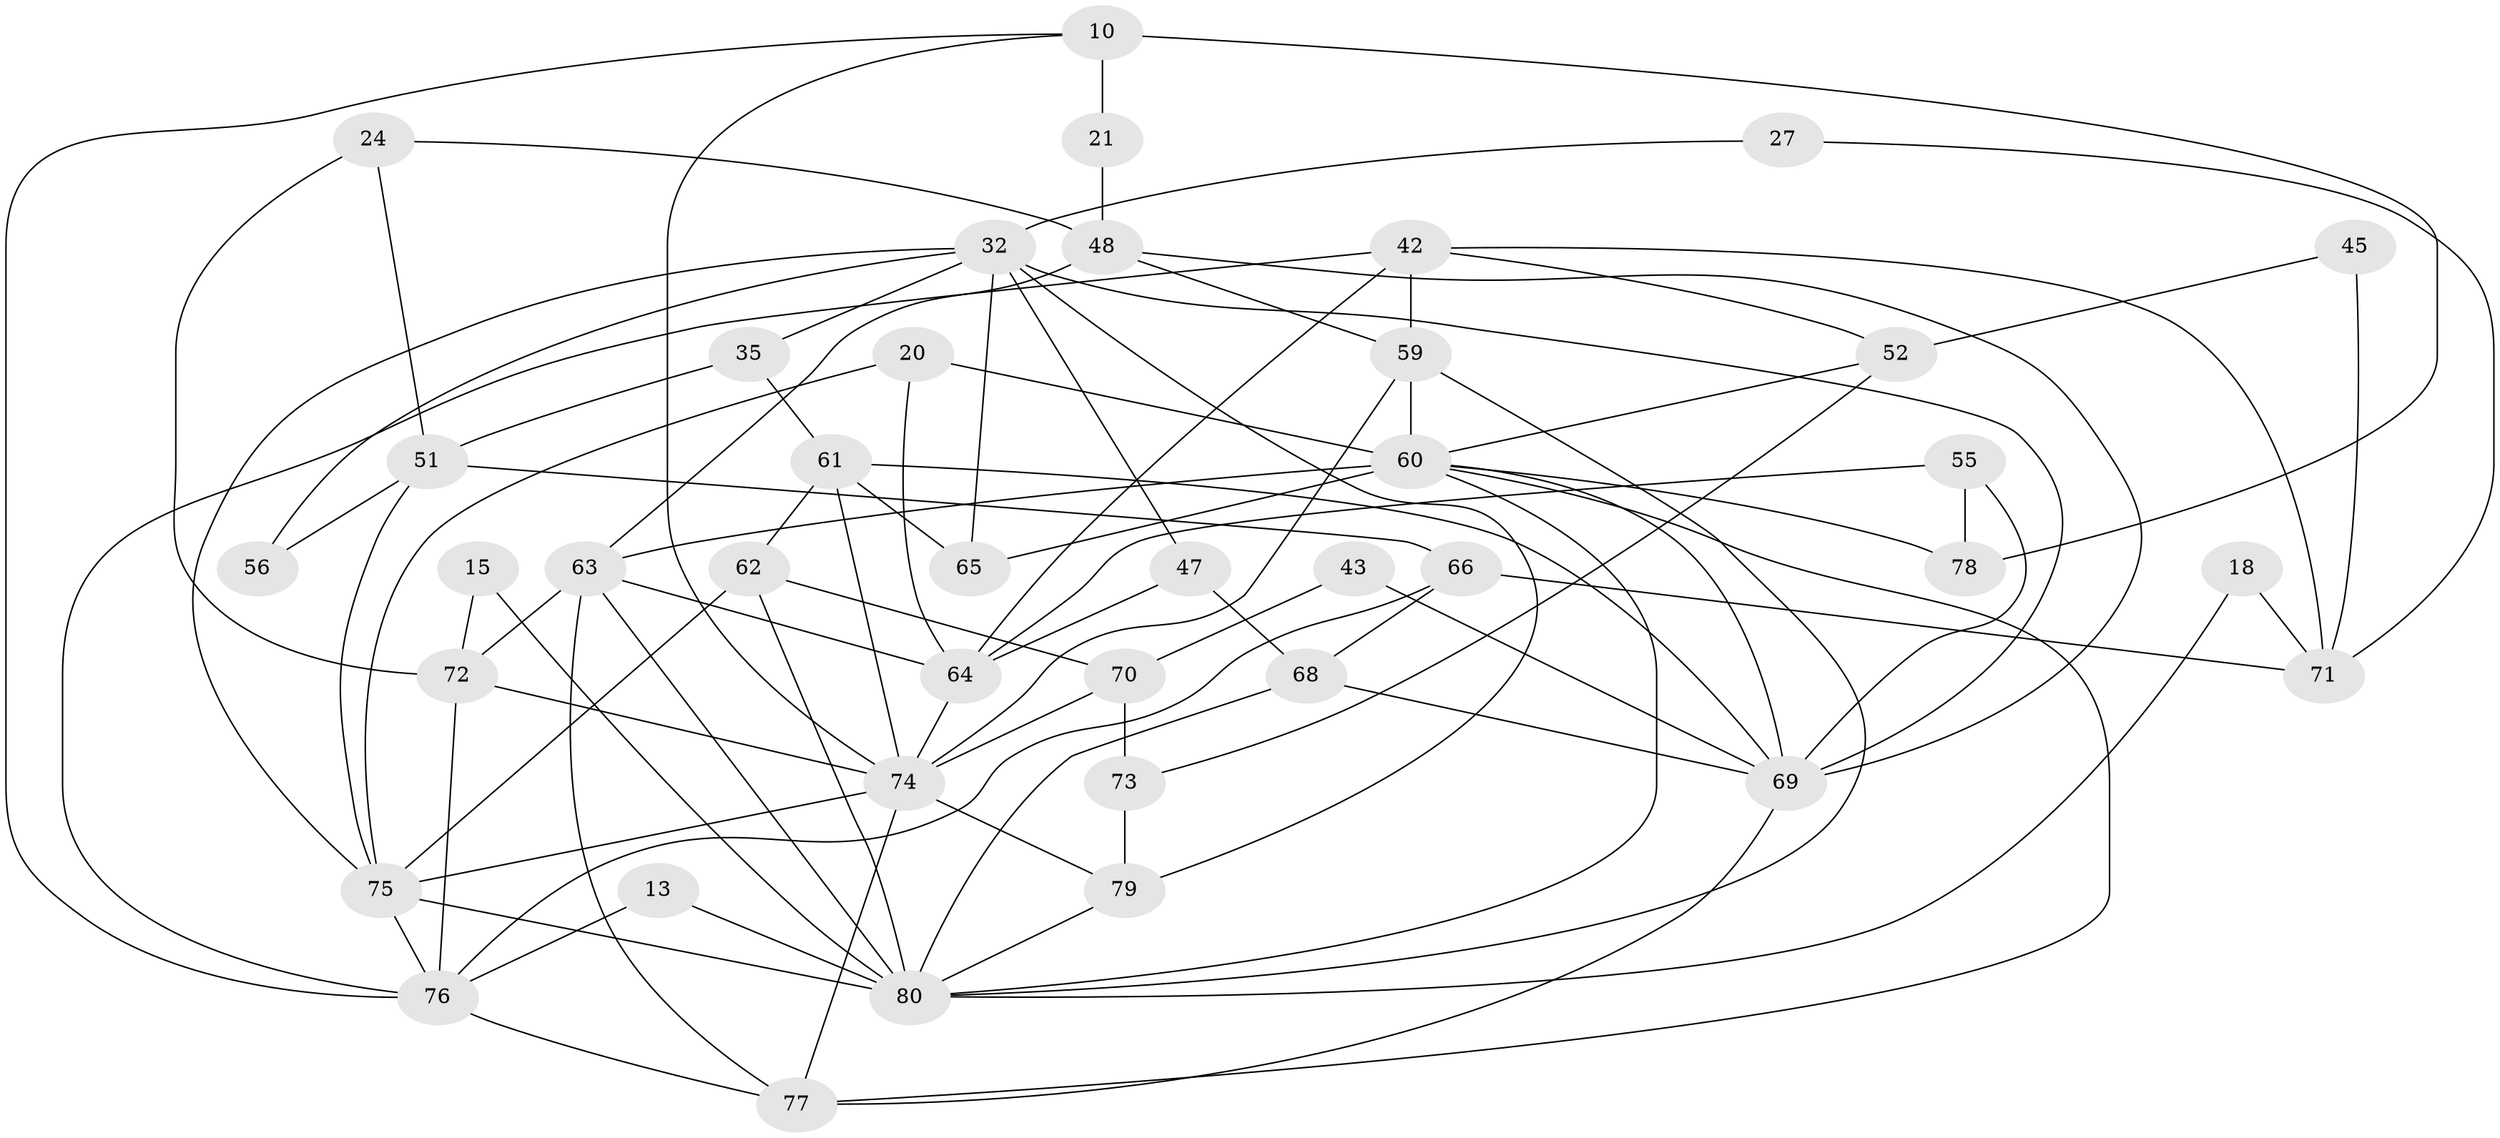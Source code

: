 // original degree distribution, {5: 0.225, 3: 0.275, 4: 0.25, 6: 0.1, 2: 0.125, 7: 0.0125, 9: 0.0125}
// Generated by graph-tools (version 1.1) at 2025/49/03/09/25 04:49:03]
// undirected, 40 vertices, 89 edges
graph export_dot {
graph [start="1"]
  node [color=gray90,style=filled];
  10;
  13;
  15;
  18;
  20;
  21;
  24;
  27;
  32 [super="+28+1+6"];
  35;
  42 [super="+14+5"];
  43;
  45;
  47 [super="+26"];
  48 [super="+31"];
  51;
  52;
  55;
  56;
  59 [super="+50+53"];
  60 [super="+22+16"];
  61 [super="+58+37"];
  62;
  63 [super="+46"];
  64 [super="+29"];
  65 [super="+11+40"];
  66;
  68;
  69 [super="+7+57"];
  70 [super="+33"];
  71 [super="+49"];
  72 [super="+19"];
  73;
  74 [super="+44"];
  75 [super="+17+38"];
  76 [super="+67"];
  77 [super="+23"];
  78 [super="+54"];
  79;
  80 [super="+41+36"];
  10 -- 76;
  10 -- 21;
  10 -- 78 [weight=2];
  10 -- 74;
  13 -- 76;
  13 -- 80;
  15 -- 72;
  15 -- 80;
  18 -- 80;
  18 -- 71 [weight=2];
  20 -- 75;
  20 -- 60;
  20 -- 64;
  21 -- 48;
  24 -- 51;
  24 -- 48 [weight=2];
  24 -- 72 [weight=2];
  27 -- 71;
  27 -- 32;
  32 -- 35 [weight=3];
  32 -- 47 [weight=2];
  32 -- 65 [weight=2];
  32 -- 56;
  32 -- 75;
  32 -- 79;
  32 -- 69;
  35 -- 61;
  35 -- 51;
  42 -- 76;
  42 -- 52 [weight=2];
  42 -- 64;
  42 -- 71;
  42 -- 59 [weight=2];
  43 -- 70;
  43 -- 69;
  45 -- 71 [weight=2];
  45 -- 52;
  47 -- 64 [weight=2];
  47 -- 68;
  48 -- 63;
  48 -- 69;
  48 -- 59;
  51 -- 66;
  51 -- 56;
  51 -- 75;
  52 -- 73;
  52 -- 60;
  55 -- 64;
  55 -- 78;
  55 -- 69;
  59 -- 74;
  59 -- 80;
  59 -- 60;
  60 -- 65 [weight=4];
  60 -- 78;
  60 -- 63;
  60 -- 77;
  60 -- 80;
  60 -- 69;
  61 -- 74 [weight=3];
  61 -- 62;
  61 -- 69 [weight=2];
  61 -- 65;
  62 -- 80 [weight=2];
  62 -- 70;
  62 -- 75;
  63 -- 64 [weight=2];
  63 -- 77 [weight=2];
  63 -- 80 [weight=2];
  63 -- 72;
  64 -- 74;
  66 -- 68;
  66 -- 76;
  66 -- 71;
  68 -- 69;
  68 -- 80;
  69 -- 77 [weight=2];
  70 -- 73 [weight=2];
  70 -- 74;
  72 -- 76;
  72 -- 74;
  73 -- 79;
  74 -- 75 [weight=3];
  74 -- 77 [weight=2];
  74 -- 79 [weight=3];
  75 -- 76;
  75 -- 80;
  76 -- 77 [weight=2];
  79 -- 80;
}

